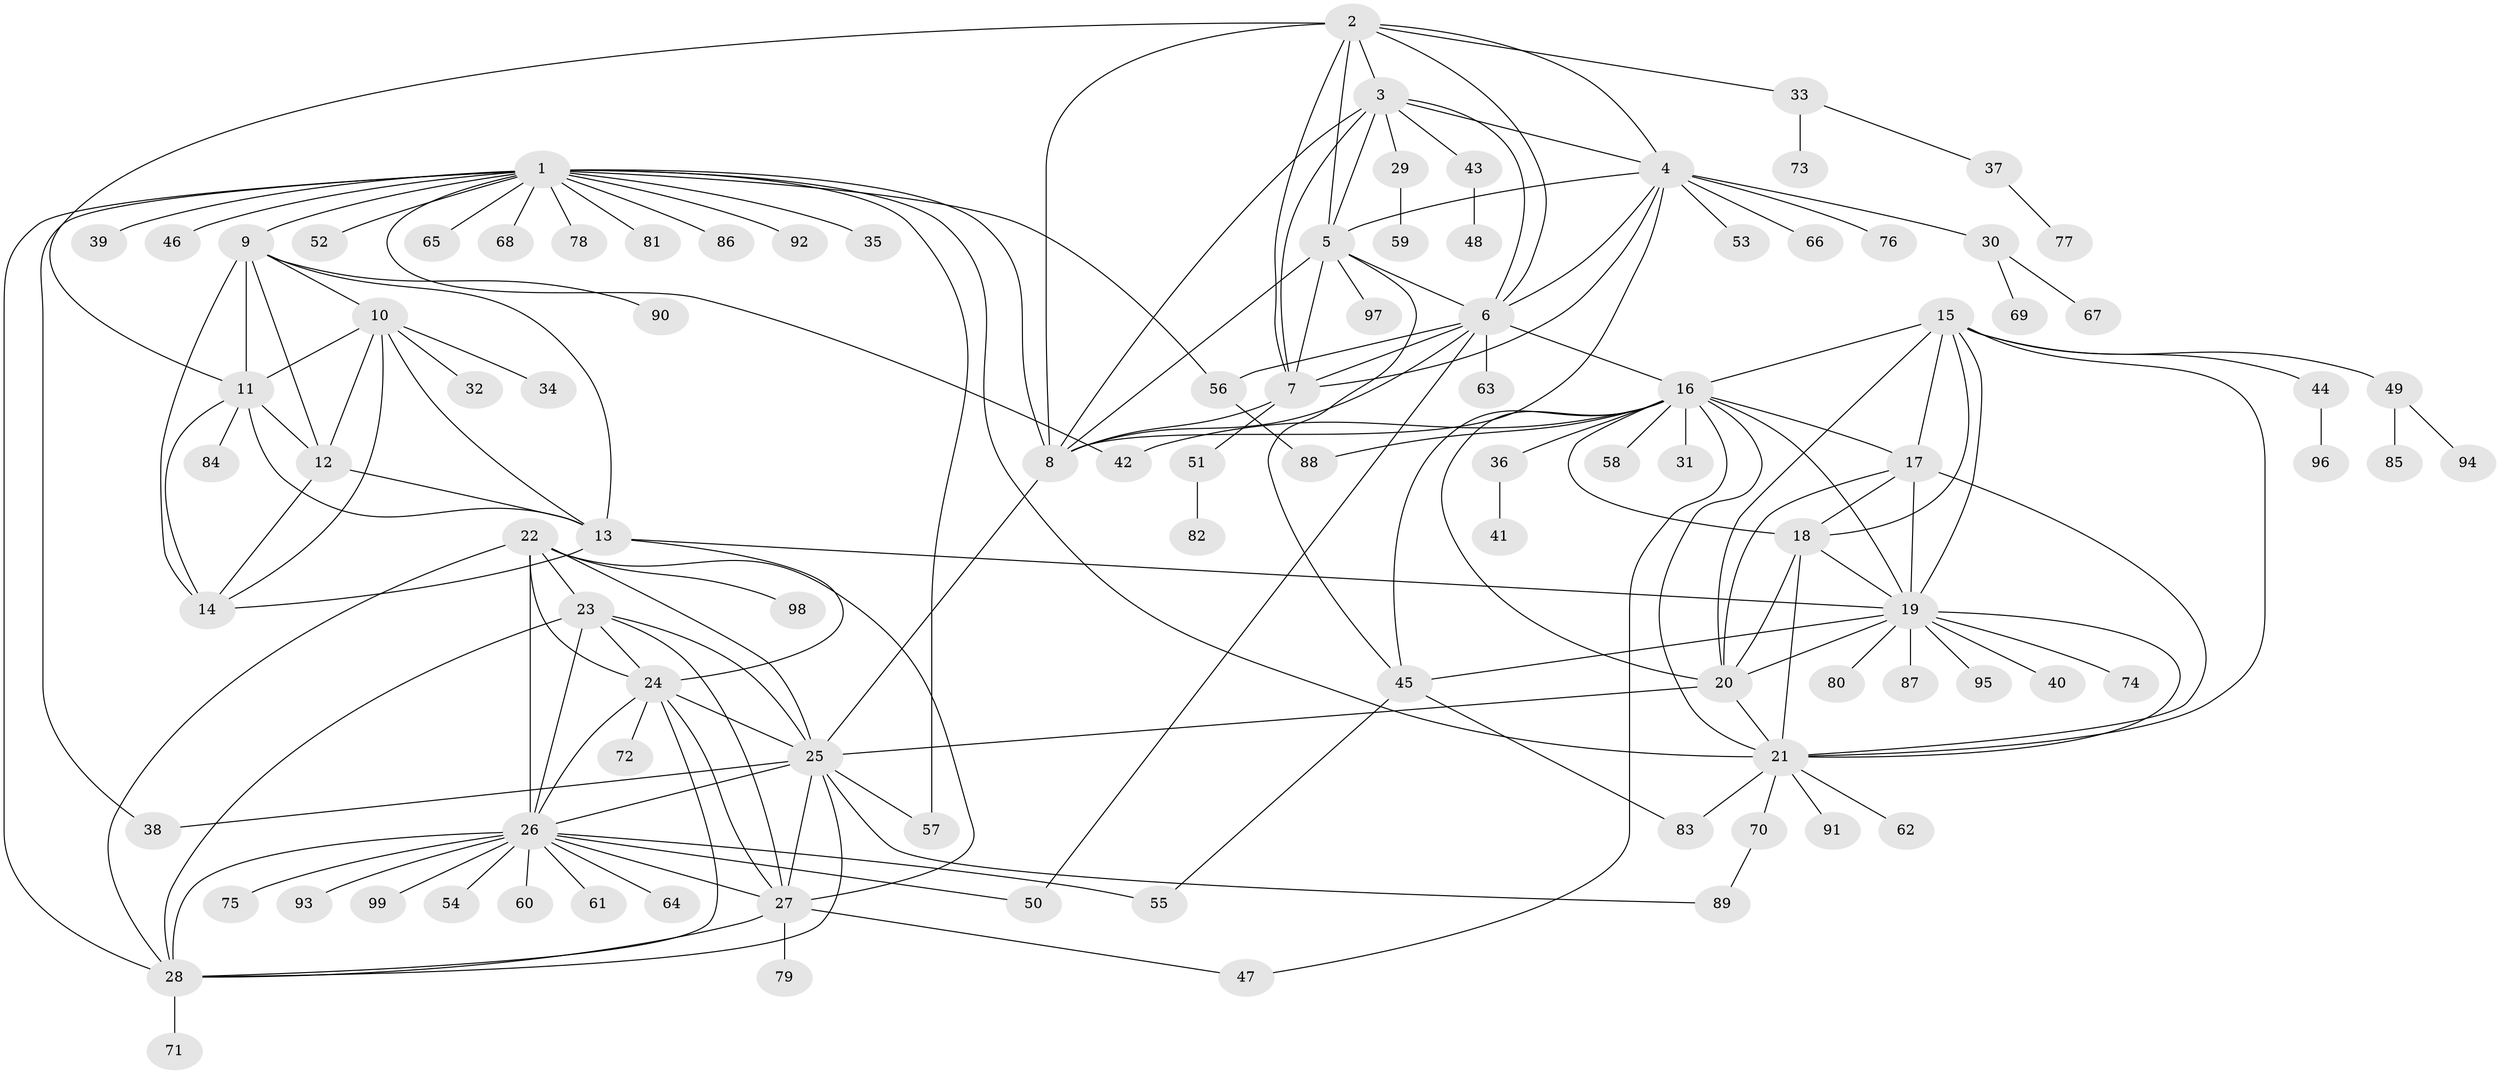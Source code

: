 // original degree distribution, {14: 0.014184397163120567, 7: 0.03546099290780142, 10: 0.0070921985815602835, 8: 0.05673758865248227, 6: 0.014184397163120567, 9: 0.07801418439716312, 11: 0.014184397163120567, 15: 0.014184397163120567, 12: 0.014184397163120567, 2: 0.12056737588652482, 1: 0.574468085106383, 3: 0.0425531914893617, 4: 0.0070921985815602835, 5: 0.0070921985815602835}
// Generated by graph-tools (version 1.1) at 2025/52/03/04/25 22:52:31]
// undirected, 99 vertices, 171 edges
graph export_dot {
  node [color=gray90,style=filled];
  1;
  2;
  3;
  4;
  5;
  6;
  7;
  8;
  9;
  10;
  11;
  12;
  13;
  14;
  15;
  16;
  17;
  18;
  19;
  20;
  21;
  22;
  23;
  24;
  25;
  26;
  27;
  28;
  29;
  30;
  31;
  32;
  33;
  34;
  35;
  36;
  37;
  38;
  39;
  40;
  41;
  42;
  43;
  44;
  45;
  46;
  47;
  48;
  49;
  50;
  51;
  52;
  53;
  54;
  55;
  56;
  57;
  58;
  59;
  60;
  61;
  62;
  63;
  64;
  65;
  66;
  67;
  68;
  69;
  70;
  71;
  72;
  73;
  74;
  75;
  76;
  77;
  78;
  79;
  80;
  81;
  82;
  83;
  84;
  85;
  86;
  87;
  88;
  89;
  90;
  91;
  92;
  93;
  94;
  95;
  96;
  97;
  98;
  99;
  1 -- 8 [weight=1.0];
  1 -- 9 [weight=1.0];
  1 -- 21 [weight=1.0];
  1 -- 28 [weight=1.0];
  1 -- 35 [weight=1.0];
  1 -- 38 [weight=1.0];
  1 -- 39 [weight=1.0];
  1 -- 42 [weight=1.0];
  1 -- 46 [weight=1.0];
  1 -- 52 [weight=1.0];
  1 -- 56 [weight=1.0];
  1 -- 57 [weight=1.0];
  1 -- 65 [weight=1.0];
  1 -- 68 [weight=1.0];
  1 -- 78 [weight=1.0];
  1 -- 81 [weight=1.0];
  1 -- 86 [weight=1.0];
  1 -- 92 [weight=1.0];
  2 -- 3 [weight=1.0];
  2 -- 4 [weight=1.0];
  2 -- 5 [weight=1.0];
  2 -- 6 [weight=1.0];
  2 -- 7 [weight=1.0];
  2 -- 8 [weight=1.0];
  2 -- 11 [weight=1.0];
  2 -- 33 [weight=1.0];
  3 -- 4 [weight=1.0];
  3 -- 5 [weight=1.0];
  3 -- 6 [weight=1.0];
  3 -- 7 [weight=1.0];
  3 -- 8 [weight=1.0];
  3 -- 29 [weight=1.0];
  3 -- 43 [weight=1.0];
  4 -- 5 [weight=1.0];
  4 -- 6 [weight=1.0];
  4 -- 7 [weight=1.0];
  4 -- 8 [weight=1.0];
  4 -- 30 [weight=1.0];
  4 -- 53 [weight=1.0];
  4 -- 66 [weight=1.0];
  4 -- 76 [weight=1.0];
  5 -- 6 [weight=1.0];
  5 -- 7 [weight=1.0];
  5 -- 8 [weight=1.0];
  5 -- 45 [weight=1.0];
  5 -- 97 [weight=1.0];
  6 -- 7 [weight=1.0];
  6 -- 8 [weight=1.0];
  6 -- 16 [weight=1.0];
  6 -- 50 [weight=1.0];
  6 -- 56 [weight=1.0];
  6 -- 63 [weight=1.0];
  7 -- 8 [weight=1.0];
  7 -- 51 [weight=1.0];
  8 -- 25 [weight=1.0];
  9 -- 10 [weight=2.0];
  9 -- 11 [weight=1.0];
  9 -- 12 [weight=1.0];
  9 -- 13 [weight=1.0];
  9 -- 14 [weight=1.0];
  9 -- 90 [weight=1.0];
  10 -- 11 [weight=2.0];
  10 -- 12 [weight=2.0];
  10 -- 13 [weight=2.0];
  10 -- 14 [weight=3.0];
  10 -- 32 [weight=1.0];
  10 -- 34 [weight=1.0];
  11 -- 12 [weight=1.0];
  11 -- 13 [weight=1.0];
  11 -- 14 [weight=1.0];
  11 -- 84 [weight=1.0];
  12 -- 13 [weight=1.0];
  12 -- 14 [weight=1.0];
  13 -- 14 [weight=1.0];
  13 -- 19 [weight=1.0];
  13 -- 24 [weight=1.0];
  15 -- 16 [weight=1.0];
  15 -- 17 [weight=1.0];
  15 -- 18 [weight=1.0];
  15 -- 19 [weight=1.0];
  15 -- 20 [weight=1.0];
  15 -- 21 [weight=1.0];
  15 -- 44 [weight=1.0];
  15 -- 49 [weight=1.0];
  16 -- 17 [weight=1.0];
  16 -- 18 [weight=1.0];
  16 -- 19 [weight=1.0];
  16 -- 20 [weight=1.0];
  16 -- 21 [weight=1.0];
  16 -- 31 [weight=1.0];
  16 -- 36 [weight=1.0];
  16 -- 42 [weight=1.0];
  16 -- 45 [weight=1.0];
  16 -- 47 [weight=1.0];
  16 -- 58 [weight=1.0];
  16 -- 88 [weight=1.0];
  17 -- 18 [weight=1.0];
  17 -- 19 [weight=1.0];
  17 -- 20 [weight=1.0];
  17 -- 21 [weight=1.0];
  18 -- 19 [weight=1.0];
  18 -- 20 [weight=3.0];
  18 -- 21 [weight=1.0];
  19 -- 20 [weight=1.0];
  19 -- 21 [weight=1.0];
  19 -- 40 [weight=1.0];
  19 -- 45 [weight=1.0];
  19 -- 74 [weight=1.0];
  19 -- 80 [weight=1.0];
  19 -- 87 [weight=1.0];
  19 -- 95 [weight=1.0];
  20 -- 21 [weight=1.0];
  20 -- 25 [weight=1.0];
  21 -- 62 [weight=1.0];
  21 -- 70 [weight=1.0];
  21 -- 83 [weight=1.0];
  21 -- 91 [weight=1.0];
  22 -- 23 [weight=1.0];
  22 -- 24 [weight=1.0];
  22 -- 25 [weight=1.0];
  22 -- 26 [weight=1.0];
  22 -- 27 [weight=1.0];
  22 -- 28 [weight=1.0];
  22 -- 98 [weight=1.0];
  23 -- 24 [weight=1.0];
  23 -- 25 [weight=1.0];
  23 -- 26 [weight=2.0];
  23 -- 27 [weight=1.0];
  23 -- 28 [weight=1.0];
  24 -- 25 [weight=1.0];
  24 -- 26 [weight=1.0];
  24 -- 27 [weight=1.0];
  24 -- 28 [weight=1.0];
  24 -- 72 [weight=1.0];
  25 -- 26 [weight=1.0];
  25 -- 27 [weight=1.0];
  25 -- 28 [weight=1.0];
  25 -- 38 [weight=1.0];
  25 -- 57 [weight=1.0];
  25 -- 89 [weight=1.0];
  26 -- 27 [weight=1.0];
  26 -- 28 [weight=1.0];
  26 -- 50 [weight=1.0];
  26 -- 54 [weight=1.0];
  26 -- 55 [weight=1.0];
  26 -- 60 [weight=1.0];
  26 -- 61 [weight=1.0];
  26 -- 64 [weight=1.0];
  26 -- 75 [weight=1.0];
  26 -- 93 [weight=1.0];
  26 -- 99 [weight=1.0];
  27 -- 28 [weight=1.0];
  27 -- 47 [weight=1.0];
  27 -- 79 [weight=1.0];
  28 -- 71 [weight=1.0];
  29 -- 59 [weight=1.0];
  30 -- 67 [weight=1.0];
  30 -- 69 [weight=1.0];
  33 -- 37 [weight=1.0];
  33 -- 73 [weight=1.0];
  36 -- 41 [weight=1.0];
  37 -- 77 [weight=1.0];
  43 -- 48 [weight=1.0];
  44 -- 96 [weight=1.0];
  45 -- 55 [weight=1.0];
  45 -- 83 [weight=1.0];
  49 -- 85 [weight=1.0];
  49 -- 94 [weight=1.0];
  51 -- 82 [weight=1.0];
  56 -- 88 [weight=1.0];
  70 -- 89 [weight=1.0];
}
